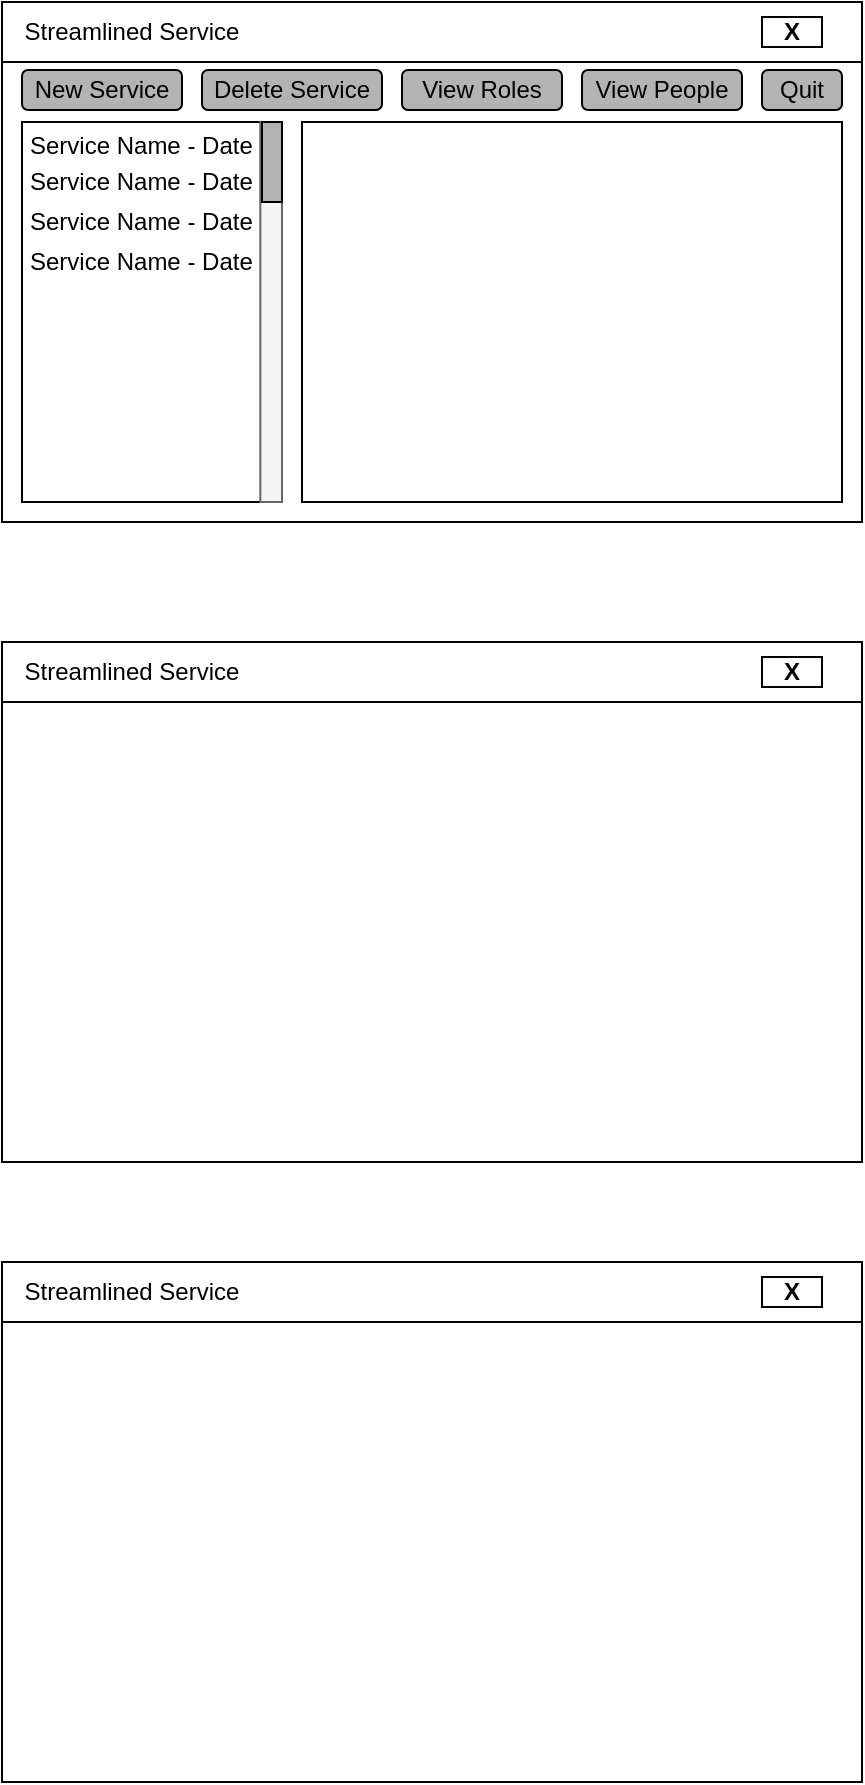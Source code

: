 <mxfile version="17.4.5" type="github"><diagram id="4OQi59Qm8AY1YfnPW1HK" name="Page-1"><mxGraphModel dx="946" dy="589" grid="1" gridSize="10" guides="1" tooltips="1" connect="1" arrows="1" fold="1" page="1" pageScale="1" pageWidth="850" pageHeight="1100" math="0" shadow="0"><root><mxCell id="0"/><mxCell id="1" parent="0"/><mxCell id="E74i4Yss6tRuVbI0QfsG-32" value="" style="group" parent="1" vertex="1" connectable="0"><mxGeometry x="70" y="90" width="430" height="260" as="geometry"/></mxCell><mxCell id="vdjSKUOgppkRG0CxjOew-1" value="" style="whiteSpace=wrap;html=1;" parent="E74i4Yss6tRuVbI0QfsG-32" vertex="1"><mxGeometry width="430" height="260" as="geometry"/></mxCell><mxCell id="E74i4Yss6tRuVbI0QfsG-2" value="" style="rounded=0;whiteSpace=wrap;html=1;" parent="E74i4Yss6tRuVbI0QfsG-32" vertex="1"><mxGeometry width="430" height="30" as="geometry"/></mxCell><mxCell id="E74i4Yss6tRuVbI0QfsG-7" value="&lt;span&gt;Streamlined Service&lt;/span&gt;" style="rounded=0;whiteSpace=wrap;html=1;fillColor=#FFFFFF;strokeColor=none;" parent="E74i4Yss6tRuVbI0QfsG-32" vertex="1"><mxGeometry x="10" y="5" width="110" height="20" as="geometry"/></mxCell><mxCell id="E74i4Yss6tRuVbI0QfsG-8" value="&lt;b&gt;X&lt;/b&gt;" style="rounded=0;whiteSpace=wrap;html=1;fillColor=#FFFFFF;" parent="E74i4Yss6tRuVbI0QfsG-32" vertex="1"><mxGeometry x="380" y="7.5" width="30" height="15" as="geometry"/></mxCell><mxCell id="E74i4Yss6tRuVbI0QfsG-9" value="" style="rounded=0;whiteSpace=wrap;html=1;fillColor=#FFFFFF;imageAspect=1;" parent="1" vertex="1"><mxGeometry x="220" y="150" width="270" height="190" as="geometry"/></mxCell><mxCell id="E74i4Yss6tRuVbI0QfsG-20" value="" style="group;strokeColor=none;" parent="1" vertex="1" connectable="0"><mxGeometry x="80" y="150" width="130" height="190" as="geometry"/></mxCell><mxCell id="E74i4Yss6tRuVbI0QfsG-18" value="" style="group" parent="E74i4Yss6tRuVbI0QfsG-20" vertex="1" connectable="0"><mxGeometry width="130" height="190" as="geometry"/></mxCell><mxCell id="E74i4Yss6tRuVbI0QfsG-14" value="" style="whiteSpace=wrap;html=1;fillColor=#FFFFFF;" parent="E74i4Yss6tRuVbI0QfsG-18" vertex="1"><mxGeometry width="130" height="190" as="geometry"/></mxCell><mxCell id="E74i4Yss6tRuVbI0QfsG-15" value="" style="rounded=0;whiteSpace=wrap;html=1;fillColor=#f5f5f5;fontColor=#333333;strokeColor=#666666;" parent="E74i4Yss6tRuVbI0QfsG-18" vertex="1"><mxGeometry x="119.167" width="10.833" height="190" as="geometry"/></mxCell><mxCell id="E74i4Yss6tRuVbI0QfsG-23" value="Service Name - Date" style="rounded=0;whiteSpace=wrap;html=1;align=left;strokeColor=none;" parent="E74i4Yss6tRuVbI0QfsG-18" vertex="1"><mxGeometry x="2" y="60" width="116" height="20" as="geometry"/></mxCell><mxCell id="E74i4Yss6tRuVbI0QfsG-22" value="Service Name - Date" style="rounded=0;whiteSpace=wrap;html=1;align=left;strokeColor=none;" parent="E74i4Yss6tRuVbI0QfsG-18" vertex="1"><mxGeometry x="2" y="40" width="116" height="20" as="geometry"/></mxCell><mxCell id="E74i4Yss6tRuVbI0QfsG-21" value="Service Name - Date" style="rounded=0;whiteSpace=wrap;html=1;align=left;strokeColor=none;" parent="E74i4Yss6tRuVbI0QfsG-18" vertex="1"><mxGeometry x="2" y="20" width="116" height="20" as="geometry"/></mxCell><mxCell id="E74i4Yss6tRuVbI0QfsG-16" value="" style="rounded=0;whiteSpace=wrap;html=1;fillColor=#B3B3B3;" parent="E74i4Yss6tRuVbI0QfsG-18" vertex="1"><mxGeometry x="120" width="10" height="40" as="geometry"/></mxCell><mxCell id="E74i4Yss6tRuVbI0QfsG-17" value="Service Name - Date" style="rounded=0;whiteSpace=wrap;html=1;align=left;strokeColor=none;" parent="E74i4Yss6tRuVbI0QfsG-20" vertex="1"><mxGeometry x="2" y="2" width="116" height="20" as="geometry"/></mxCell><mxCell id="E74i4Yss6tRuVbI0QfsG-27" value="New Service" style="rounded=1;whiteSpace=wrap;html=1;strokeColor=default;fillColor=#B3B3B3;" parent="1" vertex="1"><mxGeometry x="80" y="124" width="80" height="20" as="geometry"/></mxCell><mxCell id="E74i4Yss6tRuVbI0QfsG-28" value="Delete Service" style="rounded=1;whiteSpace=wrap;html=1;strokeColor=default;fillColor=#B3B3B3;" parent="1" vertex="1"><mxGeometry x="170" y="124" width="90" height="20" as="geometry"/></mxCell><mxCell id="E74i4Yss6tRuVbI0QfsG-29" value="View Roles" style="rounded=1;whiteSpace=wrap;html=1;strokeColor=default;fillColor=#B3B3B3;" parent="1" vertex="1"><mxGeometry x="270" y="124" width="80" height="20" as="geometry"/></mxCell><mxCell id="E74i4Yss6tRuVbI0QfsG-30" value="View People" style="rounded=1;whiteSpace=wrap;html=1;strokeColor=default;fillColor=#B3B3B3;" parent="1" vertex="1"><mxGeometry x="360" y="124" width="80" height="20" as="geometry"/></mxCell><mxCell id="E74i4Yss6tRuVbI0QfsG-31" value="Quit" style="rounded=1;whiteSpace=wrap;html=1;strokeColor=default;fillColor=#B3B3B3;" parent="1" vertex="1"><mxGeometry x="450" y="124" width="40" height="20" as="geometry"/></mxCell><mxCell id="E74i4Yss6tRuVbI0QfsG-33" value="" style="group" parent="1" vertex="1" connectable="0"><mxGeometry x="70" y="410" width="430" height="260" as="geometry"/></mxCell><mxCell id="E74i4Yss6tRuVbI0QfsG-34" value="" style="whiteSpace=wrap;html=1;" parent="E74i4Yss6tRuVbI0QfsG-33" vertex="1"><mxGeometry width="430" height="260" as="geometry"/></mxCell><mxCell id="E74i4Yss6tRuVbI0QfsG-35" value="" style="rounded=0;whiteSpace=wrap;html=1;" parent="E74i4Yss6tRuVbI0QfsG-33" vertex="1"><mxGeometry width="430" height="30" as="geometry"/></mxCell><mxCell id="E74i4Yss6tRuVbI0QfsG-36" value="&lt;span&gt;Streamlined Service&lt;/span&gt;" style="rounded=0;whiteSpace=wrap;html=1;fillColor=#FFFFFF;strokeColor=none;" parent="E74i4Yss6tRuVbI0QfsG-33" vertex="1"><mxGeometry x="10" y="5" width="110" height="20" as="geometry"/></mxCell><mxCell id="E74i4Yss6tRuVbI0QfsG-37" value="&lt;b&gt;X&lt;/b&gt;" style="rounded=0;whiteSpace=wrap;html=1;fillColor=#FFFFFF;" parent="E74i4Yss6tRuVbI0QfsG-33" vertex="1"><mxGeometry x="380" y="7.5" width="30" height="15" as="geometry"/></mxCell><mxCell id="E74i4Yss6tRuVbI0QfsG-38" value="" style="group" parent="1" vertex="1" connectable="0"><mxGeometry x="70" y="720" width="430" height="260" as="geometry"/></mxCell><mxCell id="E74i4Yss6tRuVbI0QfsG-39" value="" style="whiteSpace=wrap;html=1;" parent="E74i4Yss6tRuVbI0QfsG-38" vertex="1"><mxGeometry width="430" height="260" as="geometry"/></mxCell><mxCell id="E74i4Yss6tRuVbI0QfsG-40" value="" style="rounded=0;whiteSpace=wrap;html=1;" parent="E74i4Yss6tRuVbI0QfsG-38" vertex="1"><mxGeometry width="430" height="30" as="geometry"/></mxCell><mxCell id="E74i4Yss6tRuVbI0QfsG-41" value="&lt;span&gt;Streamlined Service&lt;/span&gt;" style="rounded=0;whiteSpace=wrap;html=1;fillColor=#FFFFFF;strokeColor=none;" parent="E74i4Yss6tRuVbI0QfsG-38" vertex="1"><mxGeometry x="10" y="5" width="110" height="20" as="geometry"/></mxCell><mxCell id="E74i4Yss6tRuVbI0QfsG-42" value="&lt;b&gt;X&lt;/b&gt;" style="rounded=0;whiteSpace=wrap;html=1;fillColor=#FFFFFF;" parent="E74i4Yss6tRuVbI0QfsG-38" vertex="1"><mxGeometry x="380" y="7.5" width="30" height="15" as="geometry"/></mxCell></root></mxGraphModel></diagram></mxfile>